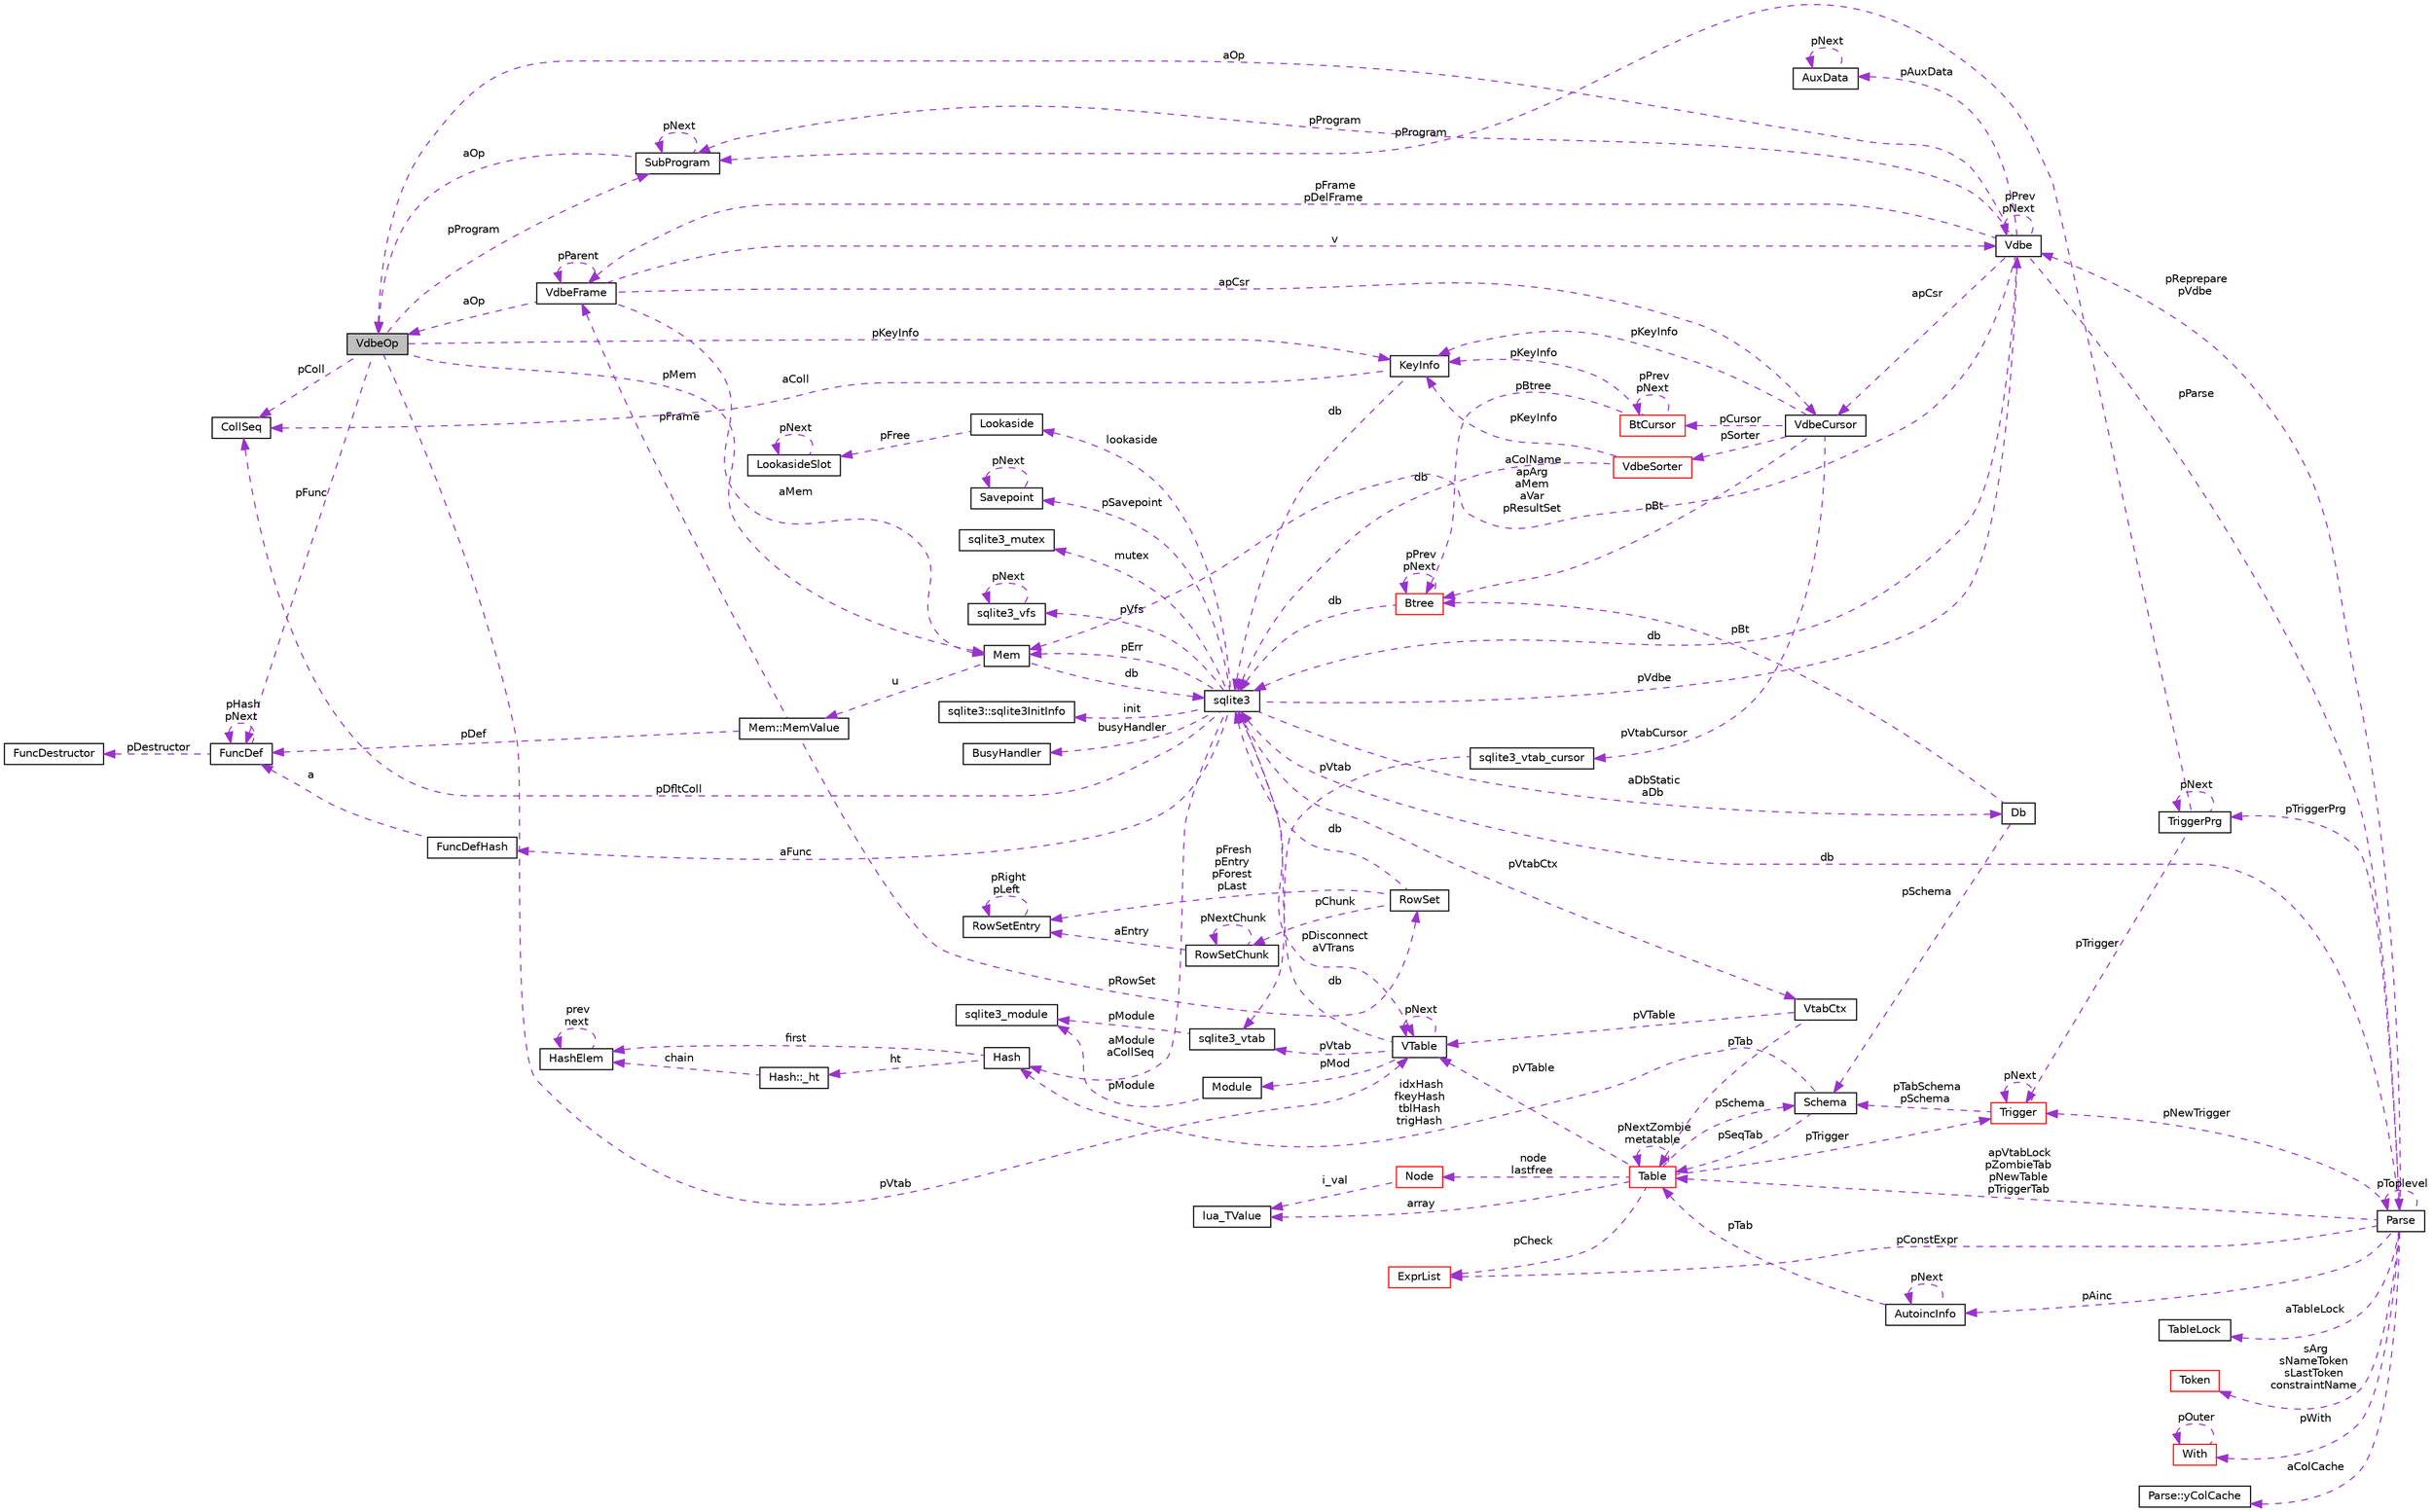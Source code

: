 digraph "VdbeOp"
{
  edge [fontname="Helvetica",fontsize="10",labelfontname="Helvetica",labelfontsize="10"];
  node [fontname="Helvetica",fontsize="10",shape=record];
  rankdir="LR";
  Node1 [label="VdbeOp",height=0.2,width=0.4,color="black", fillcolor="grey75", style="filled", fontcolor="black"];
  Node2 -> Node1 [dir="back",color="darkorchid3",fontsize="10",style="dashed",label=" pMem" ];
  Node2 [label="Mem",height=0.2,width=0.4,color="black", fillcolor="white", style="filled",URL="$struct_mem.html"];
  Node3 -> Node2 [dir="back",color="darkorchid3",fontsize="10",style="dashed",label=" u" ];
  Node3 [label="Mem::MemValue",height=0.2,width=0.4,color="black", fillcolor="white", style="filled",URL="$union_mem_1_1_mem_value.html"];
  Node4 -> Node3 [dir="back",color="darkorchid3",fontsize="10",style="dashed",label=" pFrame" ];
  Node4 [label="VdbeFrame",height=0.2,width=0.4,color="black", fillcolor="white", style="filled",URL="$struct_vdbe_frame.html"];
  Node2 -> Node4 [dir="back",color="darkorchid3",fontsize="10",style="dashed",label=" aMem" ];
  Node5 -> Node4 [dir="back",color="darkorchid3",fontsize="10",style="dashed",label=" v" ];
  Node5 [label="Vdbe",height=0.2,width=0.4,color="black", fillcolor="white", style="filled",URL="$struct_vdbe.html"];
  Node5 -> Node5 [dir="back",color="darkorchid3",fontsize="10",style="dashed",label=" pPrev\npNext" ];
  Node2 -> Node5 [dir="back",color="darkorchid3",fontsize="10",style="dashed",label=" aColName\napArg\naMem\naVar\npResultSet" ];
  Node6 -> Node5 [dir="back",color="darkorchid3",fontsize="10",style="dashed",label=" db" ];
  Node6 [label="sqlite3",height=0.2,width=0.4,color="black", fillcolor="white", style="filled",URL="$structsqlite3.html"];
  Node2 -> Node6 [dir="back",color="darkorchid3",fontsize="10",style="dashed",label=" pErr" ];
  Node5 -> Node6 [dir="back",color="darkorchid3",fontsize="10",style="dashed",label=" pVdbe" ];
  Node7 -> Node6 [dir="back",color="darkorchid3",fontsize="10",style="dashed",label=" pSavepoint" ];
  Node7 [label="Savepoint",height=0.2,width=0.4,color="black", fillcolor="white", style="filled",URL="$struct_savepoint.html"];
  Node7 -> Node7 [dir="back",color="darkorchid3",fontsize="10",style="dashed",label=" pNext" ];
  Node8 -> Node6 [dir="back",color="darkorchid3",fontsize="10",style="dashed",label=" aFunc" ];
  Node8 [label="FuncDefHash",height=0.2,width=0.4,color="black", fillcolor="white", style="filled",URL="$struct_func_def_hash.html"];
  Node9 -> Node8 [dir="back",color="darkorchid3",fontsize="10",style="dashed",label=" a" ];
  Node9 [label="FuncDef",height=0.2,width=0.4,color="black", fillcolor="white", style="filled",URL="$struct_func_def.html"];
  Node10 -> Node9 [dir="back",color="darkorchid3",fontsize="10",style="dashed",label=" pDestructor" ];
  Node10 [label="FuncDestructor",height=0.2,width=0.4,color="black", fillcolor="white", style="filled",URL="$struct_func_destructor.html"];
  Node9 -> Node9 [dir="back",color="darkorchid3",fontsize="10",style="dashed",label=" pHash\npNext" ];
  Node11 -> Node6 [dir="back",color="darkorchid3",fontsize="10",style="dashed",label=" lookaside" ];
  Node11 [label="Lookaside",height=0.2,width=0.4,color="black", fillcolor="white", style="filled",URL="$struct_lookaside.html"];
  Node12 -> Node11 [dir="back",color="darkorchid3",fontsize="10",style="dashed",label=" pFree" ];
  Node12 [label="LookasideSlot",height=0.2,width=0.4,color="black", fillcolor="white", style="filled",URL="$struct_lookaside_slot.html"];
  Node12 -> Node12 [dir="back",color="darkorchid3",fontsize="10",style="dashed",label=" pNext" ];
  Node13 -> Node6 [dir="back",color="darkorchid3",fontsize="10",style="dashed",label=" mutex" ];
  Node13 [label="sqlite3_mutex",height=0.2,width=0.4,color="black", fillcolor="white", style="filled",URL="$structsqlite3__mutex.html"];
  Node14 -> Node6 [dir="back",color="darkorchid3",fontsize="10",style="dashed",label=" pVfs" ];
  Node14 [label="sqlite3_vfs",height=0.2,width=0.4,color="black", fillcolor="white", style="filled",URL="$structsqlite3__vfs.html"];
  Node14 -> Node14 [dir="back",color="darkorchid3",fontsize="10",style="dashed",label=" pNext" ];
  Node15 -> Node6 [dir="back",color="darkorchid3",fontsize="10",style="dashed",label=" init" ];
  Node15 [label="sqlite3::sqlite3InitInfo",height=0.2,width=0.4,color="black", fillcolor="white", style="filled",URL="$structsqlite3_1_1sqlite3_init_info.html"];
  Node16 -> Node6 [dir="back",color="darkorchid3",fontsize="10",style="dashed",label=" busyHandler" ];
  Node16 [label="BusyHandler",height=0.2,width=0.4,color="black", fillcolor="white", style="filled",URL="$struct_busy_handler.html"];
  Node17 -> Node6 [dir="back",color="darkorchid3",fontsize="10",style="dashed",label=" pVtabCtx" ];
  Node17 [label="VtabCtx",height=0.2,width=0.4,color="black", fillcolor="white", style="filled",URL="$struct_vtab_ctx.html"];
  Node18 -> Node17 [dir="back",color="darkorchid3",fontsize="10",style="dashed",label=" pVTable" ];
  Node18 [label="VTable",height=0.2,width=0.4,color="black", fillcolor="white", style="filled",URL="$struct_v_table.html"];
  Node6 -> Node18 [dir="back",color="darkorchid3",fontsize="10",style="dashed",label=" db" ];
  Node18 -> Node18 [dir="back",color="darkorchid3",fontsize="10",style="dashed",label=" pNext" ];
  Node19 -> Node18 [dir="back",color="darkorchid3",fontsize="10",style="dashed",label=" pMod" ];
  Node19 [label="Module",height=0.2,width=0.4,color="black", fillcolor="white", style="filled",URL="$struct_module.html"];
  Node20 -> Node19 [dir="back",color="darkorchid3",fontsize="10",style="dashed",label=" pModule" ];
  Node20 [label="sqlite3_module",height=0.2,width=0.4,color="black", fillcolor="white", style="filled",URL="$structsqlite3__module.html"];
  Node21 -> Node18 [dir="back",color="darkorchid3",fontsize="10",style="dashed",label=" pVtab" ];
  Node21 [label="sqlite3_vtab",height=0.2,width=0.4,color="black", fillcolor="white", style="filled",URL="$structsqlite3__vtab.html"];
  Node20 -> Node21 [dir="back",color="darkorchid3",fontsize="10",style="dashed",label=" pModule" ];
  Node22 -> Node17 [dir="back",color="darkorchid3",fontsize="10",style="dashed",label=" pTab" ];
  Node22 [label="Table",height=0.2,width=0.4,color="red", fillcolor="white", style="filled",URL="$struct_table.html"];
  Node23 -> Node22 [dir="back",color="darkorchid3",fontsize="10",style="dashed",label=" node\nlastfree" ];
  Node23 [label="Node",height=0.2,width=0.4,color="red", fillcolor="white", style="filled",URL="$struct_node.html"];
  Node24 -> Node23 [dir="back",color="darkorchid3",fontsize="10",style="dashed",label=" i_val" ];
  Node24 [label="lua_TValue",height=0.2,width=0.4,color="black", fillcolor="white", style="filled",URL="$structlua___t_value.html"];
  Node25 -> Node22 [dir="back",color="darkorchid3",fontsize="10",style="dashed",label=" pSchema" ];
  Node25 [label="Schema",height=0.2,width=0.4,color="black", fillcolor="white", style="filled",URL="$struct_schema.html"];
  Node22 -> Node25 [dir="back",color="darkorchid3",fontsize="10",style="dashed",label=" pSeqTab" ];
  Node26 -> Node25 [dir="back",color="darkorchid3",fontsize="10",style="dashed",label=" idxHash\nfkeyHash\ntblHash\ntrigHash" ];
  Node26 [label="Hash",height=0.2,width=0.4,color="black", fillcolor="white", style="filled",URL="$struct_hash.html"];
  Node27 -> Node26 [dir="back",color="darkorchid3",fontsize="10",style="dashed",label=" ht" ];
  Node27 [label="Hash::_ht",height=0.2,width=0.4,color="black", fillcolor="white", style="filled",URL="$struct_hash_1_1__ht.html"];
  Node28 -> Node27 [dir="back",color="darkorchid3",fontsize="10",style="dashed",label=" chain" ];
  Node28 [label="HashElem",height=0.2,width=0.4,color="black", fillcolor="white", style="filled",URL="$struct_hash_elem.html"];
  Node28 -> Node28 [dir="back",color="darkorchid3",fontsize="10",style="dashed",label=" prev\nnext" ];
  Node28 -> Node26 [dir="back",color="darkorchid3",fontsize="10",style="dashed",label=" first" ];
  Node24 -> Node22 [dir="back",color="darkorchid3",fontsize="10",style="dashed",label=" array" ];
  Node18 -> Node22 [dir="back",color="darkorchid3",fontsize="10",style="dashed",label=" pVTable" ];
  Node22 -> Node22 [dir="back",color="darkorchid3",fontsize="10",style="dashed",label=" pNextZombie\nmetatable" ];
  Node29 -> Node22 [dir="back",color="darkorchid3",fontsize="10",style="dashed",label=" pTrigger" ];
  Node29 [label="Trigger",height=0.2,width=0.4,color="red", fillcolor="white", style="filled",URL="$struct_trigger.html"];
  Node25 -> Node29 [dir="back",color="darkorchid3",fontsize="10",style="dashed",label=" pTabSchema\npSchema" ];
  Node29 -> Node29 [dir="back",color="darkorchid3",fontsize="10",style="dashed",label=" pNext" ];
  Node30 -> Node22 [dir="back",color="darkorchid3",fontsize="10",style="dashed",label=" pCheck" ];
  Node30 [label="ExprList",height=0.2,width=0.4,color="red", fillcolor="white", style="filled",URL="$struct_expr_list.html"];
  Node31 -> Node6 [dir="back",color="darkorchid3",fontsize="10",style="dashed",label=" pDfltColl" ];
  Node31 [label="CollSeq",height=0.2,width=0.4,color="black", fillcolor="white", style="filled",URL="$struct_coll_seq.html"];
  Node18 -> Node6 [dir="back",color="darkorchid3",fontsize="10",style="dashed",label=" pDisconnect\naVTrans" ];
  Node32 -> Node6 [dir="back",color="darkorchid3",fontsize="10",style="dashed",label=" aDbStatic\naDb" ];
  Node32 [label="Db",height=0.2,width=0.4,color="black", fillcolor="white", style="filled",URL="$struct_db.html"];
  Node25 -> Node32 [dir="back",color="darkorchid3",fontsize="10",style="dashed",label=" pSchema" ];
  Node33 -> Node32 [dir="back",color="darkorchid3",fontsize="10",style="dashed",label=" pBt" ];
  Node33 [label="Btree",height=0.2,width=0.4,color="red", fillcolor="white", style="filled",URL="$struct_btree.html"];
  Node6 -> Node33 [dir="back",color="darkorchid3",fontsize="10",style="dashed",label=" db" ];
  Node33 -> Node33 [dir="back",color="darkorchid3",fontsize="10",style="dashed",label=" pPrev\npNext" ];
  Node26 -> Node6 [dir="back",color="darkorchid3",fontsize="10",style="dashed",label=" aModule\naCollSeq" ];
  Node4 -> Node5 [dir="back",color="darkorchid3",fontsize="10",style="dashed",label=" pFrame\npDelFrame" ];
  Node34 -> Node5 [dir="back",color="darkorchid3",fontsize="10",style="dashed",label=" pAuxData" ];
  Node34 [label="AuxData",height=0.2,width=0.4,color="black", fillcolor="white", style="filled",URL="$struct_aux_data.html"];
  Node34 -> Node34 [dir="back",color="darkorchid3",fontsize="10",style="dashed",label=" pNext" ];
  Node35 -> Node5 [dir="back",color="darkorchid3",fontsize="10",style="dashed",label=" pProgram" ];
  Node35 [label="SubProgram",height=0.2,width=0.4,color="black", fillcolor="white", style="filled",URL="$struct_sub_program.html"];
  Node35 -> Node35 [dir="back",color="darkorchid3",fontsize="10",style="dashed",label=" pNext" ];
  Node1 -> Node35 [dir="back",color="darkorchid3",fontsize="10",style="dashed",label=" aOp" ];
  Node36 -> Node5 [dir="back",color="darkorchid3",fontsize="10",style="dashed",label=" apCsr" ];
  Node36 [label="VdbeCursor",height=0.2,width=0.4,color="black", fillcolor="white", style="filled",URL="$struct_vdbe_cursor.html"];
  Node37 -> Node36 [dir="back",color="darkorchid3",fontsize="10",style="dashed",label=" pCursor" ];
  Node37 [label="BtCursor",height=0.2,width=0.4,color="red", fillcolor="white", style="filled",URL="$struct_bt_cursor.html"];
  Node37 -> Node37 [dir="back",color="darkorchid3",fontsize="10",style="dashed",label=" pPrev\npNext" ];
  Node38 -> Node37 [dir="back",color="darkorchid3",fontsize="10",style="dashed",label=" pKeyInfo" ];
  Node38 [label="KeyInfo",height=0.2,width=0.4,color="black", fillcolor="white", style="filled",URL="$struct_key_info.html"];
  Node6 -> Node38 [dir="back",color="darkorchid3",fontsize="10",style="dashed",label=" db" ];
  Node31 -> Node38 [dir="back",color="darkorchid3",fontsize="10",style="dashed",label=" aColl" ];
  Node33 -> Node37 [dir="back",color="darkorchid3",fontsize="10",style="dashed",label=" pBtree" ];
  Node39 -> Node36 [dir="back",color="darkorchid3",fontsize="10",style="dashed",label=" pVtabCursor" ];
  Node39 [label="sqlite3_vtab_cursor",height=0.2,width=0.4,color="black", fillcolor="white", style="filled",URL="$structsqlite3__vtab__cursor.html"];
  Node21 -> Node39 [dir="back",color="darkorchid3",fontsize="10",style="dashed",label=" pVtab" ];
  Node40 -> Node36 [dir="back",color="darkorchid3",fontsize="10",style="dashed",label=" pSorter" ];
  Node40 [label="VdbeSorter",height=0.2,width=0.4,color="red", fillcolor="white", style="filled",URL="$struct_vdbe_sorter.html"];
  Node6 -> Node40 [dir="back",color="darkorchid3",fontsize="10",style="dashed",label=" db" ];
  Node38 -> Node40 [dir="back",color="darkorchid3",fontsize="10",style="dashed",label=" pKeyInfo" ];
  Node38 -> Node36 [dir="back",color="darkorchid3",fontsize="10",style="dashed",label=" pKeyInfo" ];
  Node33 -> Node36 [dir="back",color="darkorchid3",fontsize="10",style="dashed",label=" pBt" ];
  Node41 -> Node5 [dir="back",color="darkorchid3",fontsize="10",style="dashed",label=" pParse" ];
  Node41 [label="Parse",height=0.2,width=0.4,color="black", fillcolor="white", style="filled",URL="$struct_parse.html"];
  Node5 -> Node41 [dir="back",color="darkorchid3",fontsize="10",style="dashed",label=" pReprepare\npVdbe" ];
  Node6 -> Node41 [dir="back",color="darkorchid3",fontsize="10",style="dashed",label=" db" ];
  Node42 -> Node41 [dir="back",color="darkorchid3",fontsize="10",style="dashed",label=" aTableLock" ];
  Node42 [label="TableLock",height=0.2,width=0.4,color="black", fillcolor="white", style="filled",URL="$struct_table_lock.html"];
  Node43 -> Node41 [dir="back",color="darkorchid3",fontsize="10",style="dashed",label=" sArg\nsNameToken\nsLastToken\nconstraintName" ];
  Node43 [label="Token",height=0.2,width=0.4,color="red", fillcolor="white", style="filled",URL="$struct_token.html"];
  Node44 -> Node41 [dir="back",color="darkorchid3",fontsize="10",style="dashed",label=" pWith" ];
  Node44 [label="With",height=0.2,width=0.4,color="red", fillcolor="white", style="filled",URL="$struct_with.html"];
  Node44 -> Node44 [dir="back",color="darkorchid3",fontsize="10",style="dashed",label=" pOuter" ];
  Node45 -> Node41 [dir="back",color="darkorchid3",fontsize="10",style="dashed",label=" aColCache" ];
  Node45 [label="Parse::yColCache",height=0.2,width=0.4,color="black", fillcolor="white", style="filled",URL="$struct_parse_1_1y_col_cache.html"];
  Node22 -> Node41 [dir="back",color="darkorchid3",fontsize="10",style="dashed",label=" apVtabLock\npZombieTab\npNewTable\npTriggerTab" ];
  Node29 -> Node41 [dir="back",color="darkorchid3",fontsize="10",style="dashed",label=" pNewTrigger" ];
  Node46 -> Node41 [dir="back",color="darkorchid3",fontsize="10",style="dashed",label=" pTriggerPrg" ];
  Node46 [label="TriggerPrg",height=0.2,width=0.4,color="black", fillcolor="white", style="filled",URL="$struct_trigger_prg.html"];
  Node35 -> Node46 [dir="back",color="darkorchid3",fontsize="10",style="dashed",label=" pProgram" ];
  Node29 -> Node46 [dir="back",color="darkorchid3",fontsize="10",style="dashed",label=" pTrigger" ];
  Node46 -> Node46 [dir="back",color="darkorchid3",fontsize="10",style="dashed",label=" pNext" ];
  Node47 -> Node41 [dir="back",color="darkorchid3",fontsize="10",style="dashed",label=" pAinc" ];
  Node47 [label="AutoincInfo",height=0.2,width=0.4,color="black", fillcolor="white", style="filled",URL="$struct_autoinc_info.html"];
  Node22 -> Node47 [dir="back",color="darkorchid3",fontsize="10",style="dashed",label=" pTab" ];
  Node47 -> Node47 [dir="back",color="darkorchid3",fontsize="10",style="dashed",label=" pNext" ];
  Node30 -> Node41 [dir="back",color="darkorchid3",fontsize="10",style="dashed",label=" pConstExpr" ];
  Node41 -> Node41 [dir="back",color="darkorchid3",fontsize="10",style="dashed",label=" pToplevel" ];
  Node1 -> Node5 [dir="back",color="darkorchid3",fontsize="10",style="dashed",label=" aOp" ];
  Node4 -> Node4 [dir="back",color="darkorchid3",fontsize="10",style="dashed",label=" pParent" ];
  Node36 -> Node4 [dir="back",color="darkorchid3",fontsize="10",style="dashed",label=" apCsr" ];
  Node1 -> Node4 [dir="back",color="darkorchid3",fontsize="10",style="dashed",label=" aOp" ];
  Node48 -> Node3 [dir="back",color="darkorchid3",fontsize="10",style="dashed",label=" pRowSet" ];
  Node48 [label="RowSet",height=0.2,width=0.4,color="black", fillcolor="white", style="filled",URL="$struct_row_set.html"];
  Node6 -> Node48 [dir="back",color="darkorchid3",fontsize="10",style="dashed",label=" db" ];
  Node49 -> Node48 [dir="back",color="darkorchid3",fontsize="10",style="dashed",label=" pChunk" ];
  Node49 [label="RowSetChunk",height=0.2,width=0.4,color="black", fillcolor="white", style="filled",URL="$struct_row_set_chunk.html"];
  Node49 -> Node49 [dir="back",color="darkorchid3",fontsize="10",style="dashed",label=" pNextChunk" ];
  Node50 -> Node49 [dir="back",color="darkorchid3",fontsize="10",style="dashed",label=" aEntry" ];
  Node50 [label="RowSetEntry",height=0.2,width=0.4,color="black", fillcolor="white", style="filled",URL="$struct_row_set_entry.html"];
  Node50 -> Node50 [dir="back",color="darkorchid3",fontsize="10",style="dashed",label=" pRight\npLeft" ];
  Node50 -> Node48 [dir="back",color="darkorchid3",fontsize="10",style="dashed",label=" pFresh\npEntry\npForest\npLast" ];
  Node9 -> Node3 [dir="back",color="darkorchid3",fontsize="10",style="dashed",label=" pDef" ];
  Node6 -> Node2 [dir="back",color="darkorchid3",fontsize="10",style="dashed",label=" db" ];
  Node31 -> Node1 [dir="back",color="darkorchid3",fontsize="10",style="dashed",label=" pColl" ];
  Node18 -> Node1 [dir="back",color="darkorchid3",fontsize="10",style="dashed",label=" pVtab" ];
  Node35 -> Node1 [dir="back",color="darkorchid3",fontsize="10",style="dashed",label=" pProgram" ];
  Node38 -> Node1 [dir="back",color="darkorchid3",fontsize="10",style="dashed",label=" pKeyInfo" ];
  Node9 -> Node1 [dir="back",color="darkorchid3",fontsize="10",style="dashed",label=" pFunc" ];
}
